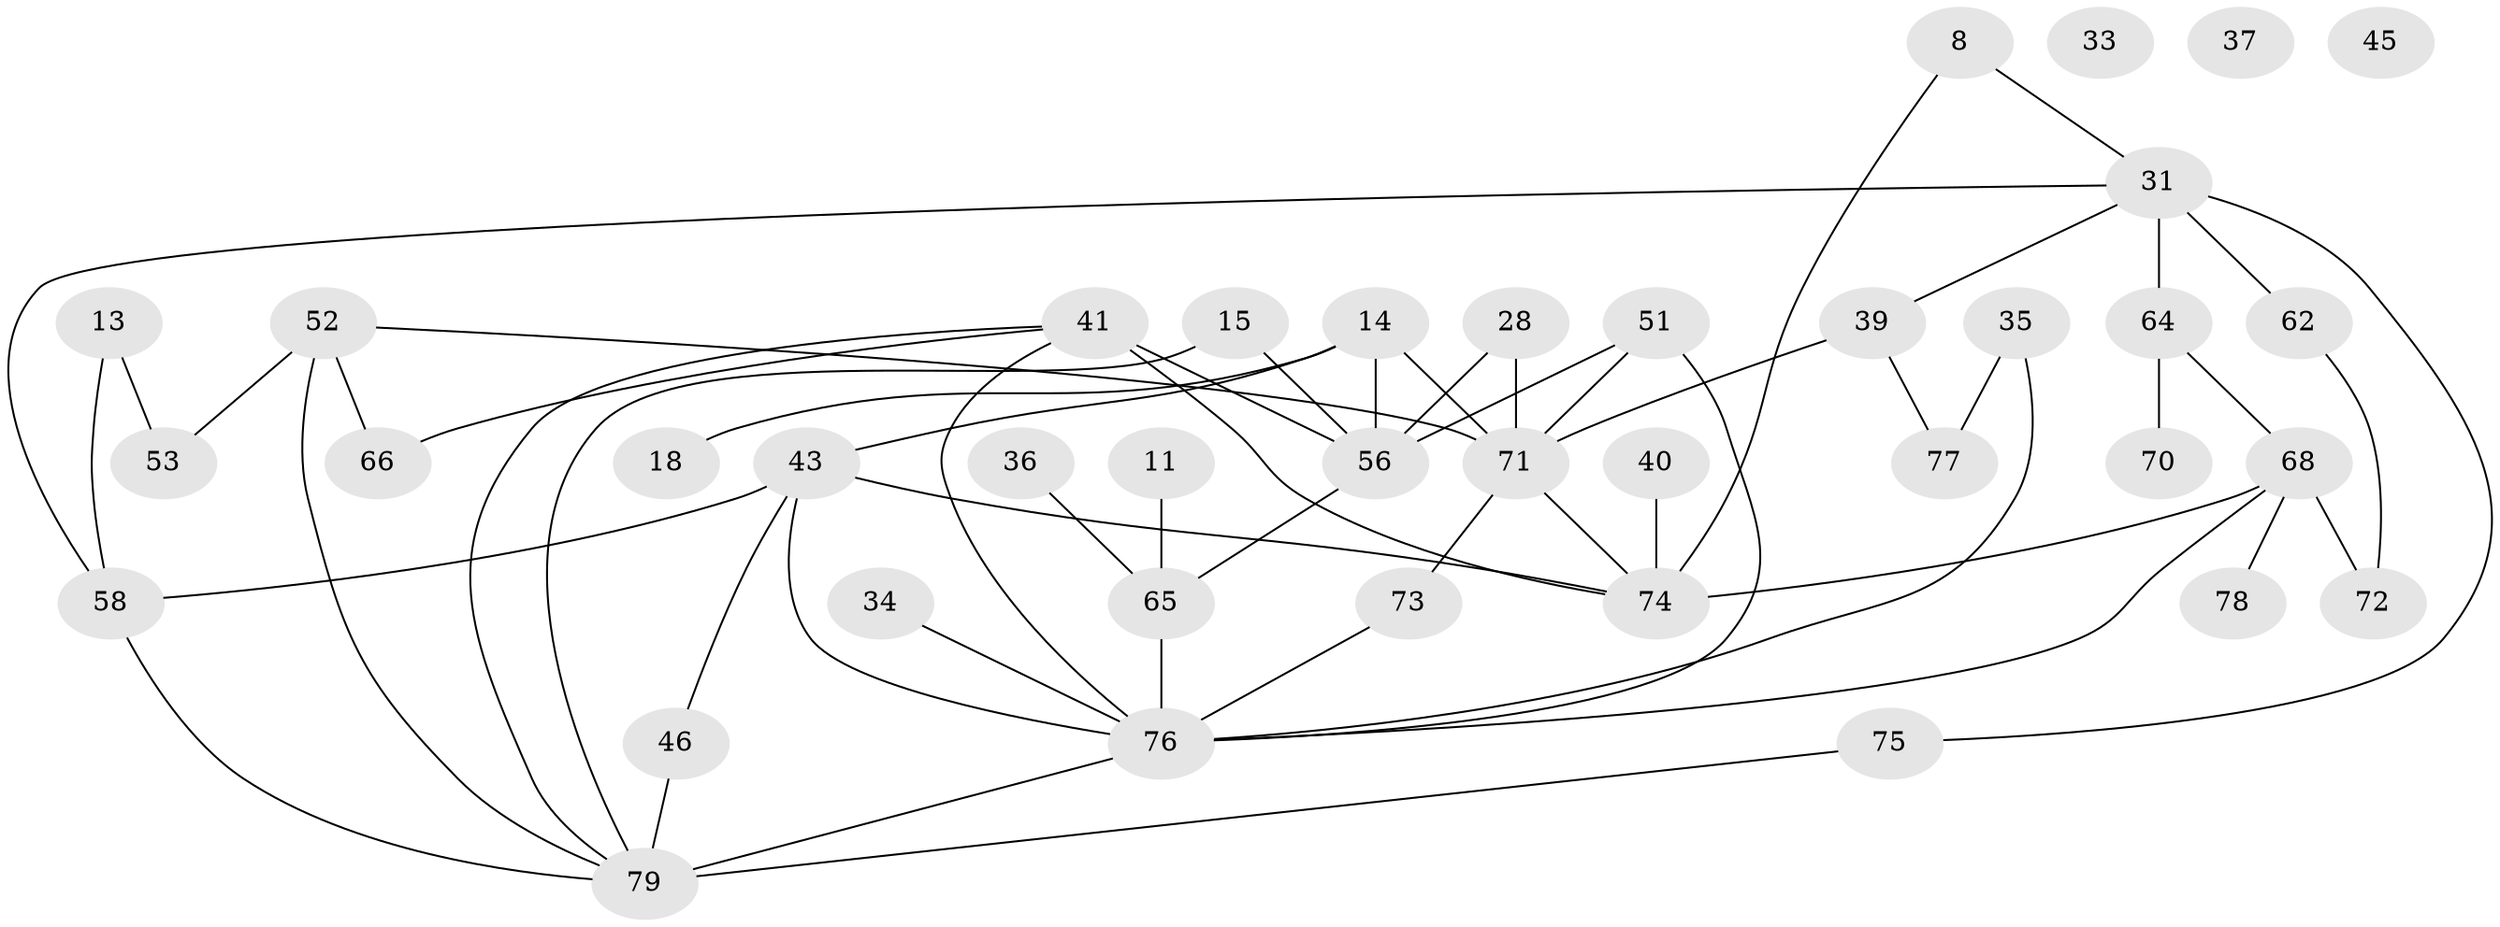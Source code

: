 // original degree distribution, {4: 0.12658227848101267, 2: 0.3924050632911392, 3: 0.17721518987341772, 1: 0.13924050632911392, 5: 0.06329113924050633, 7: 0.05063291139240506, 0: 0.0379746835443038, 8: 0.012658227848101266}
// Generated by graph-tools (version 1.1) at 2025/40/03/09/25 04:40:16]
// undirected, 39 vertices, 57 edges
graph export_dot {
graph [start="1"]
  node [color=gray90,style=filled];
  8 [super="+2"];
  11;
  13;
  14;
  15;
  18 [super="+10"];
  28;
  31;
  33;
  34;
  35;
  36;
  37;
  39;
  40;
  41 [super="+24+16"];
  43 [super="+1+26"];
  45;
  46;
  51 [super="+44"];
  52;
  53;
  56 [super="+29"];
  58;
  62 [super="+60"];
  64 [super="+61"];
  65 [super="+4+22"];
  66;
  68 [super="+12+19+59+50+67"];
  70;
  71 [super="+3+42+55"];
  72;
  73 [super="+54"];
  74 [super="+32+69"];
  75;
  76 [super="+63+47+49+23"];
  77;
  78;
  79;
  8 -- 74;
  8 -- 31;
  11 -- 65;
  13 -- 53;
  13 -- 58;
  14 -- 43;
  14 -- 56 [weight=2];
  14 -- 71;
  14 -- 18;
  15 -- 56;
  15 -- 79;
  28 -- 71 [weight=2];
  28 -- 56;
  31 -- 39;
  31 -- 58;
  31 -- 62 [weight=2];
  31 -- 75;
  31 -- 64;
  34 -- 76;
  35 -- 77;
  35 -- 76;
  36 -- 65;
  39 -- 77;
  39 -- 71 [weight=2];
  40 -- 74;
  41 -- 56 [weight=3];
  41 -- 76;
  41 -- 74 [weight=2];
  41 -- 66;
  41 -- 79;
  43 -- 46;
  43 -- 76;
  43 -- 58;
  43 -- 74;
  46 -- 79;
  51 -- 56;
  51 -- 76;
  51 -- 71;
  52 -- 53;
  52 -- 66;
  52 -- 71;
  52 -- 79;
  56 -- 65 [weight=2];
  58 -- 79;
  62 -- 72;
  64 -- 70;
  64 -- 68;
  65 -- 76 [weight=2];
  68 -- 76;
  68 -- 74 [weight=2];
  68 -- 72;
  68 -- 78;
  71 -- 74;
  71 -- 73;
  73 -- 76;
  75 -- 79;
  76 -- 79 [weight=2];
}
